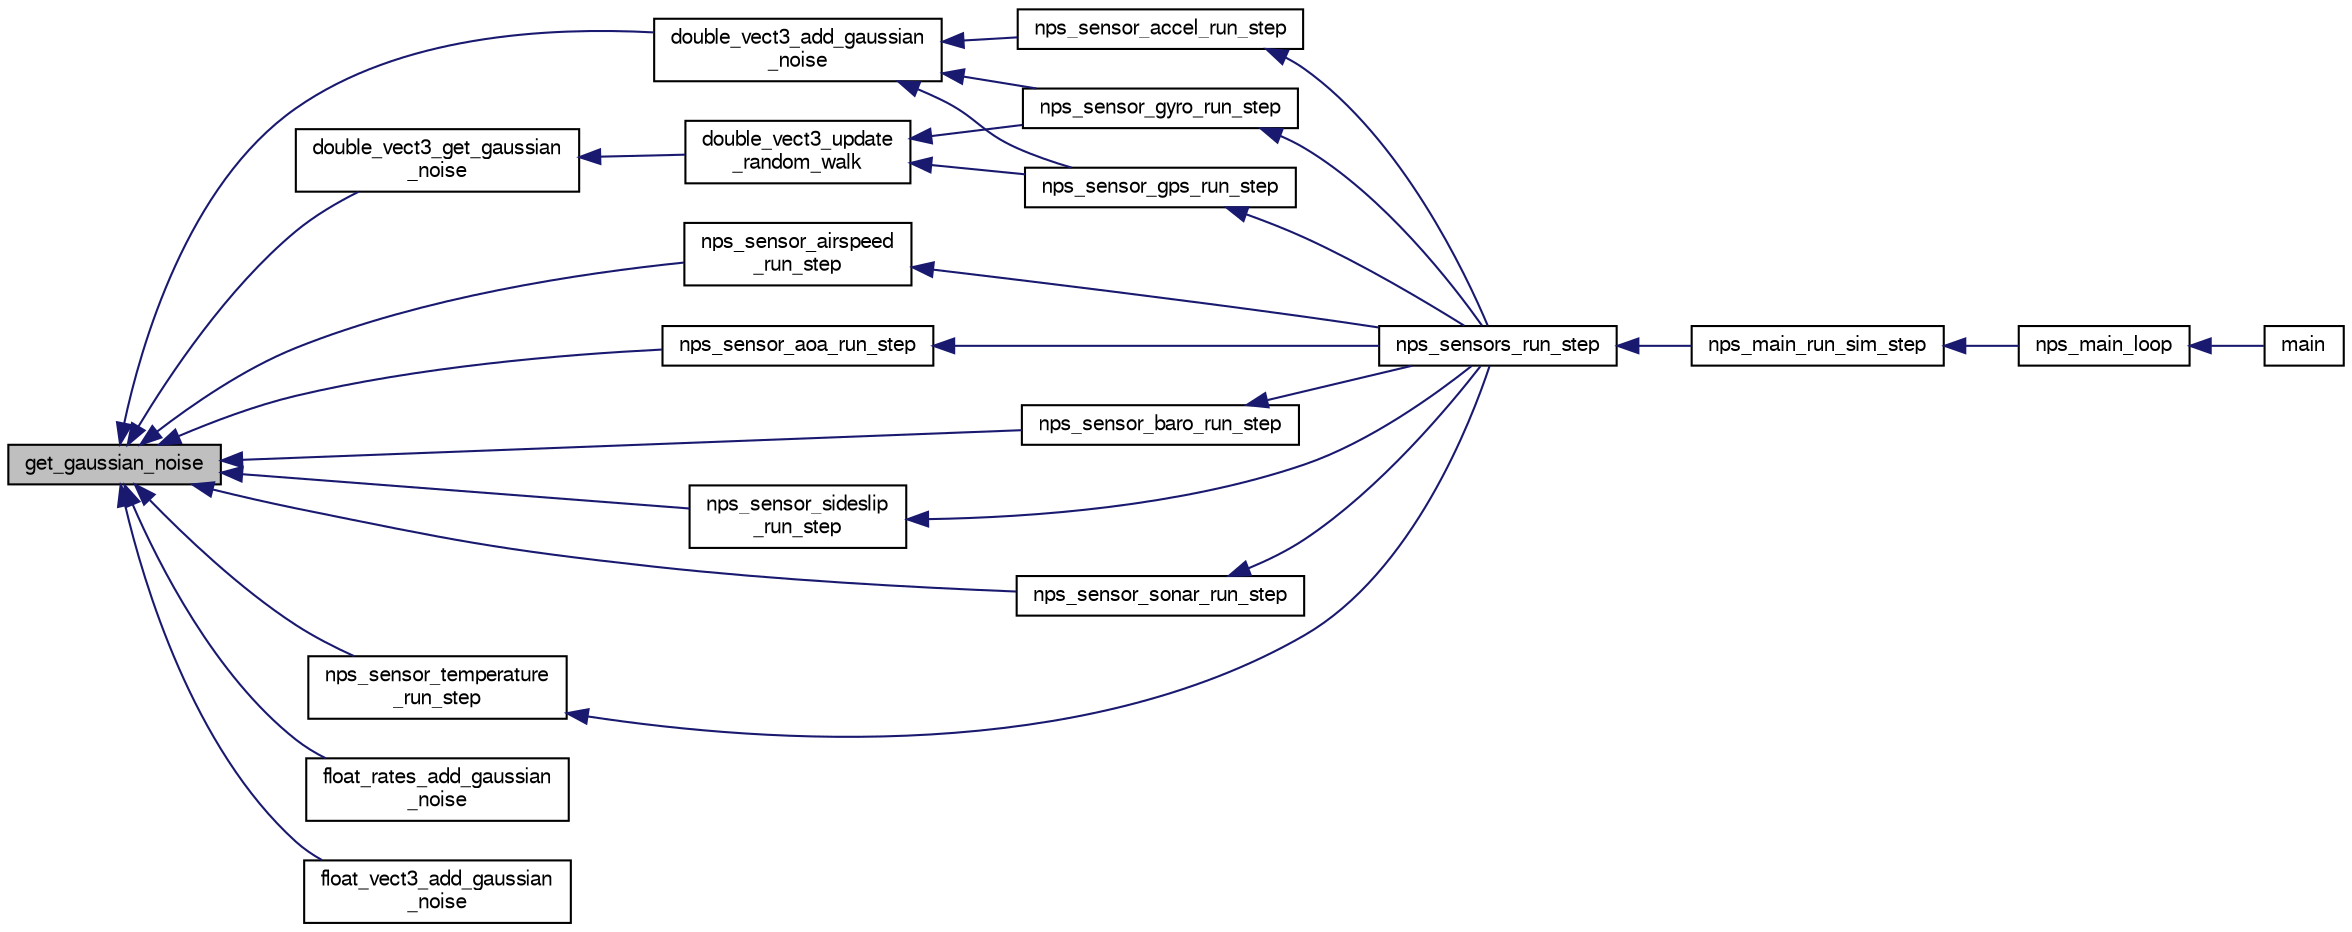 digraph "get_gaussian_noise"
{
  edge [fontname="FreeSans",fontsize="10",labelfontname="FreeSans",labelfontsize="10"];
  node [fontname="FreeSans",fontsize="10",shape=record];
  rankdir="LR";
  Node1 [label="get_gaussian_noise",height=0.2,width=0.4,color="black", fillcolor="grey75", style="filled", fontcolor="black"];
  Node1 -> Node2 [dir="back",color="midnightblue",fontsize="10",style="solid",fontname="FreeSans"];
  Node2 [label="double_vect3_add_gaussian\l_noise",height=0.2,width=0.4,color="black", fillcolor="white", style="filled",URL="$nps__random_8h.html#a127dc92d56f5f6d95077f58a96a63c8c"];
  Node2 -> Node3 [dir="back",color="midnightblue",fontsize="10",style="solid",fontname="FreeSans"];
  Node3 [label="nps_sensor_accel_run_step",height=0.2,width=0.4,color="black", fillcolor="white", style="filled",URL="$nps__sensor__accel_8h.html#a6dde36646613cb09a8a384af3c85b9e6"];
  Node3 -> Node4 [dir="back",color="midnightblue",fontsize="10",style="solid",fontname="FreeSans"];
  Node4 [label="nps_sensors_run_step",height=0.2,width=0.4,color="black", fillcolor="white", style="filled",URL="$nps__sensors_8h.html#acce77f76dcc7946ef7dfd9a522b47b63"];
  Node4 -> Node5 [dir="back",color="midnightblue",fontsize="10",style="solid",fontname="FreeSans"];
  Node5 [label="nps_main_run_sim_step",height=0.2,width=0.4,color="black", fillcolor="white", style="filled",URL="$nps__main__hitl_8c.html#a9a080385e191a932860731e6f511c775"];
  Node5 -> Node6 [dir="back",color="midnightblue",fontsize="10",style="solid",fontname="FreeSans"];
  Node6 [label="nps_main_loop",height=0.2,width=0.4,color="black", fillcolor="white", style="filled",URL="$nps__main__hitl_8c.html#afa201657c19f3eac2d07487bb11a261d"];
  Node6 -> Node7 [dir="back",color="midnightblue",fontsize="10",style="solid",fontname="FreeSans"];
  Node7 [label="main",height=0.2,width=0.4,color="black", fillcolor="white", style="filled",URL="$nps__main__hitl_8c.html#a3c04138a5bfe5d72780bb7e82a18e627"];
  Node2 -> Node8 [dir="back",color="midnightblue",fontsize="10",style="solid",fontname="FreeSans"];
  Node8 [label="nps_sensor_gps_run_step",height=0.2,width=0.4,color="black", fillcolor="white", style="filled",URL="$nps__sensor__gps_8h.html#a8b6a7e5d571ffcdd482b49cef2e2efe4"];
  Node8 -> Node4 [dir="back",color="midnightblue",fontsize="10",style="solid",fontname="FreeSans"];
  Node2 -> Node9 [dir="back",color="midnightblue",fontsize="10",style="solid",fontname="FreeSans"];
  Node9 [label="nps_sensor_gyro_run_step",height=0.2,width=0.4,color="black", fillcolor="white", style="filled",URL="$nps__sensor__gyro_8h.html#a0e6d7f6637deebfa2e530c1d17d8145a"];
  Node9 -> Node4 [dir="back",color="midnightblue",fontsize="10",style="solid",fontname="FreeSans"];
  Node1 -> Node10 [dir="back",color="midnightblue",fontsize="10",style="solid",fontname="FreeSans"];
  Node10 [label="double_vect3_get_gaussian\l_noise",height=0.2,width=0.4,color="black", fillcolor="white", style="filled",URL="$nps__random_8h.html#a0f9e2b323ca2a785aa76dbd6e2d3003e"];
  Node10 -> Node11 [dir="back",color="midnightblue",fontsize="10",style="solid",fontname="FreeSans"];
  Node11 [label="double_vect3_update\l_random_walk",height=0.2,width=0.4,color="black", fillcolor="white", style="filled",URL="$nps__random_8h.html#a2899511452cb10727332aa484282f2ee"];
  Node11 -> Node8 [dir="back",color="midnightblue",fontsize="10",style="solid",fontname="FreeSans"];
  Node11 -> Node9 [dir="back",color="midnightblue",fontsize="10",style="solid",fontname="FreeSans"];
  Node1 -> Node12 [dir="back",color="midnightblue",fontsize="10",style="solid",fontname="FreeSans"];
  Node12 [label="float_rates_add_gaussian\l_noise",height=0.2,width=0.4,color="black", fillcolor="white", style="filled",URL="$nps__random_8h.html#ad4f39decdd686c7a1ba790454cab3182"];
  Node1 -> Node13 [dir="back",color="midnightblue",fontsize="10",style="solid",fontname="FreeSans"];
  Node13 [label="float_vect3_add_gaussian\l_noise",height=0.2,width=0.4,color="black", fillcolor="white", style="filled",URL="$nps__random_8h.html#a51b809500a0e2991ae768f6fb8f21bd4"];
  Node1 -> Node14 [dir="back",color="midnightblue",fontsize="10",style="solid",fontname="FreeSans"];
  Node14 [label="nps_sensor_airspeed\l_run_step",height=0.2,width=0.4,color="black", fillcolor="white", style="filled",URL="$nps__sensor__airspeed_8h.html#a7ea8fb956ea4cec723729964031915d5"];
  Node14 -> Node4 [dir="back",color="midnightblue",fontsize="10",style="solid",fontname="FreeSans"];
  Node1 -> Node15 [dir="back",color="midnightblue",fontsize="10",style="solid",fontname="FreeSans"];
  Node15 [label="nps_sensor_aoa_run_step",height=0.2,width=0.4,color="black", fillcolor="white", style="filled",URL="$nps__sensor__aoa_8h.html#aff4573dfb3981359e087728798b18c23"];
  Node15 -> Node4 [dir="back",color="midnightblue",fontsize="10",style="solid",fontname="FreeSans"];
  Node1 -> Node16 [dir="back",color="midnightblue",fontsize="10",style="solid",fontname="FreeSans"];
  Node16 [label="nps_sensor_baro_run_step",height=0.2,width=0.4,color="black", fillcolor="white", style="filled",URL="$nps__sensor__baro_8h.html#ac776435b52b441f95b61ecff4a6f2762"];
  Node16 -> Node4 [dir="back",color="midnightblue",fontsize="10",style="solid",fontname="FreeSans"];
  Node1 -> Node17 [dir="back",color="midnightblue",fontsize="10",style="solid",fontname="FreeSans"];
  Node17 [label="nps_sensor_sideslip\l_run_step",height=0.2,width=0.4,color="black", fillcolor="white", style="filled",URL="$nps__sensor__sideslip_8h.html#ac9586b3051a603d9375a8b986a279cb3"];
  Node17 -> Node4 [dir="back",color="midnightblue",fontsize="10",style="solid",fontname="FreeSans"];
  Node1 -> Node18 [dir="back",color="midnightblue",fontsize="10",style="solid",fontname="FreeSans"];
  Node18 [label="nps_sensor_sonar_run_step",height=0.2,width=0.4,color="black", fillcolor="white", style="filled",URL="$nps__sensor__sonar_8h.html#a4e2b27eb6c2f7ed609f9b0a9d59368c4"];
  Node18 -> Node4 [dir="back",color="midnightblue",fontsize="10",style="solid",fontname="FreeSans"];
  Node1 -> Node19 [dir="back",color="midnightblue",fontsize="10",style="solid",fontname="FreeSans"];
  Node19 [label="nps_sensor_temperature\l_run_step",height=0.2,width=0.4,color="black", fillcolor="white", style="filled",URL="$nps__sensor__temperature_8h.html#a9b3050705f61f467495ad96d989afd0c"];
  Node19 -> Node4 [dir="back",color="midnightblue",fontsize="10",style="solid",fontname="FreeSans"];
}
